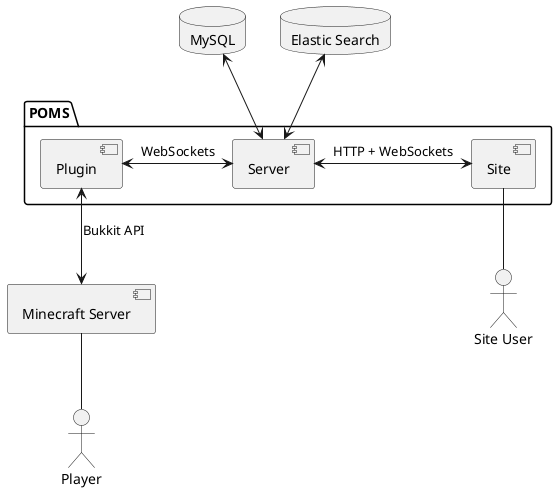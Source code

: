 @startuml

database MySQL as Database
database "Elastic Search" as SearchEngine

[Minecraft Server] as MinecraftServer

package POMS {
    [Server]
    [Plugin]
    [Site]
}

actor "Site User" as SiteUser
actor Player

Database <--> Server
SearchEngine <--> Server

Server <-l-> Plugin : WebSockets
Server <-r-> Site : HTTP + WebSockets

Plugin <--> MinecraftServer : Bukkit API

MinecraftServer -- Player
Site -- SiteUser

@enduml
